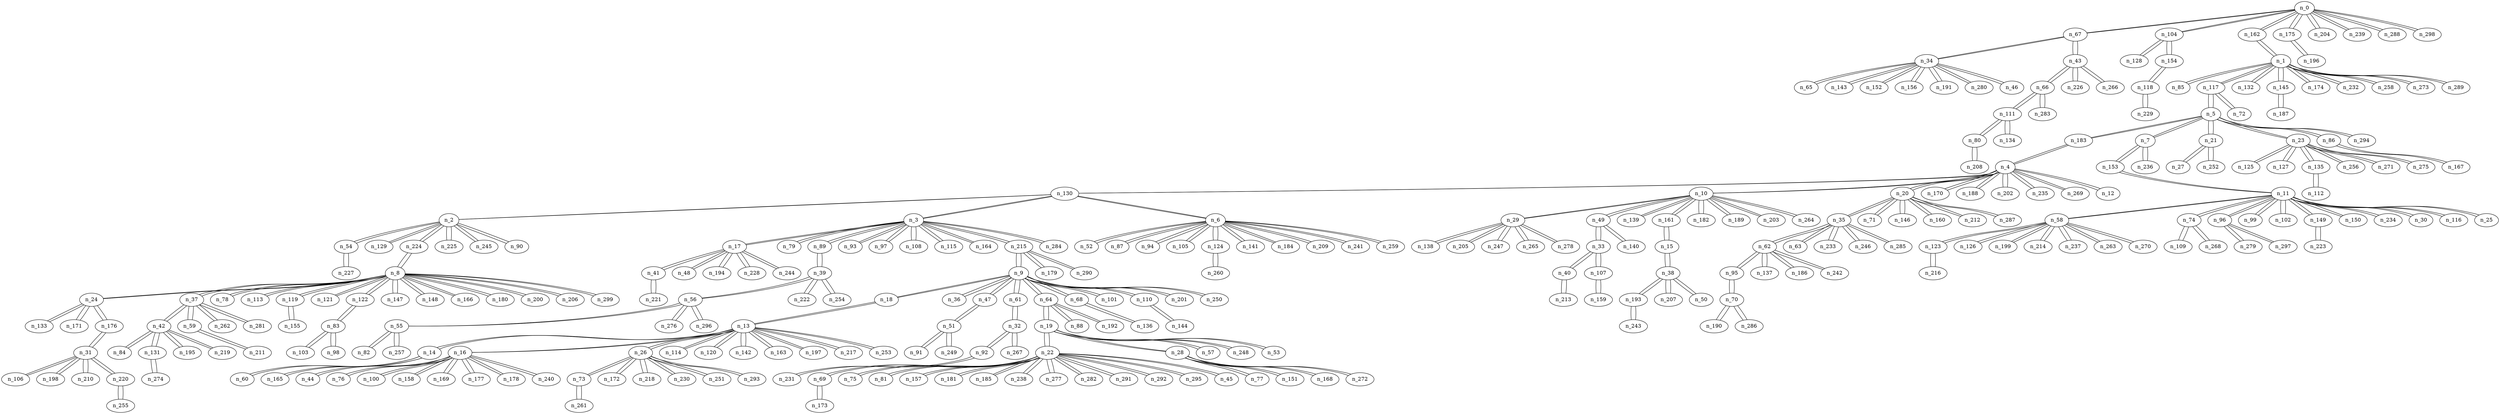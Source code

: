 graph g8 {
n_0--n_67
n_0--n_104
n_0--n_162
n_0--n_175
n_0--n_204
n_0--n_239
n_0--n_288
n_0--n_298
n_1--n_85
n_1--n_117
n_1--n_132
n_1--n_145
n_1--n_162
n_1--n_174
n_1--n_232
n_1--n_258
n_1--n_273
n_1--n_289
n_2--n_54
n_2--n_129
n_2--n_130
n_2--n_224
n_2--n_225
n_2--n_245
n_2--n_90
n_3--n_17
n_3--n_79
n_3--n_89
n_3--n_93
n_3--n_97
n_3--n_108
n_3--n_115
n_3--n_130
n_3--n_164
n_3--n_215
n_3--n_284
n_4--n_10
n_4--n_20
n_4--n_130
n_4--n_170
n_4--n_183
n_4--n_188
n_4--n_202
n_4--n_235
n_4--n_269
n_4--n_12
n_5--n_7
n_5--n_21
n_5--n_23
n_5--n_86
n_5--n_117
n_5--n_183
n_5--n_294
n_6--n_52
n_6--n_87
n_6--n_94
n_6--n_105
n_6--n_124
n_6--n_130
n_6--n_141
n_6--n_184
n_6--n_209
n_6--n_241
n_6--n_259
n_7--n_5
n_7--n_153
n_7--n_236
n_8--n_24
n_8--n_37
n_8--n_78
n_8--n_113
n_8--n_119
n_8--n_121
n_8--n_122
n_8--n_147
n_8--n_148
n_8--n_166
n_8--n_180
n_8--n_200
n_8--n_206
n_8--n_224
n_8--n_299
n_9--n_18
n_9--n_36
n_9--n_47
n_9--n_61
n_9--n_64
n_9--n_68
n_9--n_101
n_9--n_110
n_9--n_201
n_9--n_215
n_9--n_250
n_10--n_4
n_10--n_29
n_10--n_49
n_10--n_139
n_10--n_161
n_10--n_182
n_10--n_189
n_10--n_203
n_10--n_264
n_11--n_58
n_11--n_74
n_11--n_96
n_11--n_99
n_11--n_102
n_11--n_149
n_11--n_150
n_11--n_153
n_11--n_234
n_11--n_30
n_11--n_116
n_11--n_25
n_12--n_4
n_13--n_14
n_13--n_16
n_13--n_18
n_13--n_26
n_13--n_114
n_13--n_120
n_13--n_142
n_13--n_163
n_13--n_197
n_13--n_217
n_13--n_253
n_14--n_13
n_14--n_60
n_14--n_165
n_15--n_38
n_15--n_161
n_16--n_13
n_16--n_44
n_16--n_76
n_16--n_100
n_16--n_158
n_16--n_169
n_16--n_177
n_16--n_178
n_16--n_240
n_17--n_3
n_17--n_41
n_17--n_48
n_17--n_194
n_17--n_228
n_17--n_244
n_18--n_9
n_18--n_13
n_19--n_22
n_19--n_28
n_19--n_57
n_19--n_64
n_19--n_248
n_19--n_53
n_20--n_4
n_20--n_35
n_20--n_71
n_20--n_146
n_20--n_160
n_20--n_212
n_20--n_287
n_21--n_5
n_21--n_27
n_21--n_252
n_22--n_19
n_22--n_69
n_22--n_75
n_22--n_81
n_22--n_157
n_22--n_181
n_22--n_185
n_22--n_238
n_22--n_277
n_22--n_282
n_22--n_291
n_22--n_292
n_22--n_295
n_22--n_45
n_23--n_5
n_23--n_125
n_23--n_127
n_23--n_135
n_23--n_256
n_23--n_271
n_23--n_275
n_24--n_8
n_24--n_133
n_24--n_171
n_24--n_176
n_25--n_11
n_26--n_13
n_26--n_73
n_26--n_172
n_26--n_218
n_26--n_230
n_26--n_251
n_26--n_293
n_27--n_21
n_28--n_19
n_28--n_77
n_28--n_151
n_28--n_168
n_28--n_272
n_29--n_10
n_29--n_138
n_29--n_205
n_29--n_247
n_29--n_265
n_29--n_278
n_30--n_11
n_31--n_106
n_31--n_176
n_31--n_198
n_31--n_210
n_31--n_220
n_32--n_61
n_32--n_92
n_32--n_267
n_33--n_40
n_33--n_49
n_33--n_107
n_34--n_65
n_34--n_67
n_34--n_143
n_34--n_152
n_34--n_156
n_34--n_191
n_34--n_280
n_34--n_46
n_35--n_20
n_35--n_62
n_35--n_63
n_35--n_233
n_35--n_246
n_35--n_285
n_36--n_9
n_37--n_8
n_37--n_42
n_37--n_59
n_37--n_262
n_37--n_281
n_38--n_15
n_38--n_193
n_38--n_207
n_38--n_50
n_39--n_56
n_39--n_89
n_39--n_222
n_39--n_254
n_40--n_33
n_40--n_213
n_41--n_17
n_41--n_221
n_42--n_37
n_42--n_84
n_42--n_131
n_42--n_195
n_42--n_219
n_43--n_66
n_43--n_67
n_43--n_226
n_43--n_266
n_44--n_16
n_45--n_22
n_46--n_34
n_47--n_9
n_47--n_51
n_48--n_17
n_49--n_10
n_49--n_33
n_49--n_140
n_50--n_38
n_51--n_47
n_51--n_91
n_51--n_249
n_52--n_6
n_53--n_19
n_54--n_2
n_54--n_227
n_55--n_56
n_55--n_82
n_55--n_257
n_56--n_39
n_56--n_55
n_56--n_276
n_56--n_296
n_57--n_19
n_58--n_11
n_58--n_123
n_58--n_126
n_58--n_199
n_58--n_214
n_58--n_237
n_58--n_263
n_58--n_270
n_59--n_37
n_59--n_211
n_60--n_14
n_61--n_9
n_61--n_32
n_62--n_35
n_62--n_95
n_62--n_137
n_62--n_186
n_62--n_242
n_63--n_35
n_64--n_9
n_64--n_19
n_64--n_88
n_64--n_192
n_65--n_34
n_66--n_43
n_66--n_111
n_66--n_283
n_67--n_0
n_67--n_34
n_67--n_43
n_68--n_9
n_68--n_136
n_69--n_22
n_69--n_173
n_70--n_95
n_70--n_190
n_70--n_286
n_71--n_20
n_72--n_117
n_73--n_26
n_73--n_261
n_74--n_11
n_74--n_109
n_74--n_268
n_75--n_22
n_76--n_16
n_77--n_28
n_78--n_8
n_79--n_3
n_80--n_111
n_80--n_208
n_81--n_22
n_82--n_55
n_83--n_122
n_83--n_103
n_83--n_98
n_84--n_42
n_85--n_1
n_86--n_5
n_86--n_167
n_87--n_6
n_88--n_64
n_89--n_3
n_89--n_39
n_90--n_2
n_91--n_51
n_92--n_32
n_92--n_231
n_93--n_3
n_94--n_6
n_95--n_62
n_95--n_70
n_96--n_11
n_96--n_279
n_96--n_297
n_97--n_3
n_98--n_83
n_99--n_11
n_100--n_16
n_101--n_9
n_102--n_11
n_103--n_83
n_104--n_0
n_104--n_128
n_104--n_154
n_105--n_6
n_106--n_31
n_107--n_33
n_107--n_159
n_108--n_3
n_109--n_74
n_110--n_9
n_110--n_144
n_111--n_66
n_111--n_80
n_111--n_134
n_112--n_135
n_113--n_8
n_114--n_13
n_115--n_3
n_116--n_11
n_117--n_1
n_117--n_5
n_117--n_72
n_118--n_154
n_118--n_229
n_119--n_8
n_119--n_155
n_120--n_13
n_121--n_8
n_122--n_8
n_122--n_83
n_123--n_58
n_123--n_216
n_124--n_6
n_124--n_260
n_125--n_23
n_126--n_58
n_127--n_23
n_128--n_104
n_129--n_2
n_130--n_2
n_130--n_3
n_130--n_4
n_130--n_6
n_131--n_42
n_131--n_274
n_132--n_1
n_133--n_24
n_134--n_111
n_135--n_23
n_135--n_112
n_136--n_68
n_137--n_62
n_138--n_29
n_139--n_10
n_140--n_49
n_141--n_6
n_142--n_13
n_143--n_34
n_144--n_110
n_145--n_1
n_145--n_187
n_146--n_20
n_147--n_8
n_148--n_8
n_149--n_11
n_149--n_223
n_150--n_11
n_151--n_28
n_152--n_34
n_153--n_7
n_153--n_11
n_154--n_104
n_154--n_118
n_155--n_119
n_156--n_34
n_157--n_22
n_158--n_16
n_159--n_107
n_160--n_20
n_161--n_10
n_161--n_15
n_162--n_0
n_162--n_1
n_163--n_13
n_164--n_3
n_165--n_14
n_166--n_8
n_167--n_86
n_168--n_28
n_169--n_16
n_170--n_4
n_171--n_24
n_172--n_26
n_173--n_69
n_174--n_1
n_175--n_0
n_175--n_196
n_176--n_24
n_176--n_31
n_177--n_16
n_178--n_16
n_179--n_215
n_180--n_8
n_181--n_22
n_182--n_10
n_183--n_4
n_183--n_5
n_184--n_6
n_185--n_22
n_186--n_62
n_187--n_145
n_188--n_4
n_189--n_10
n_190--n_70
n_191--n_34
n_192--n_64
n_193--n_38
n_193--n_243
n_194--n_17
n_195--n_42
n_196--n_175
n_197--n_13
n_198--n_31
n_199--n_58
n_200--n_8
n_201--n_9
n_202--n_4
n_203--n_10
n_204--n_0
n_205--n_29
n_206--n_8
n_207--n_38
n_208--n_80
n_209--n_6
n_210--n_31
n_211--n_59
n_212--n_20
n_213--n_40
n_214--n_58
n_215--n_3
n_215--n_9
n_215--n_179
n_215--n_290
n_216--n_123
n_217--n_13
n_218--n_26
n_219--n_42
n_220--n_31
n_220--n_255
n_221--n_41
n_222--n_39
n_223--n_149
n_224--n_2
n_224--n_8
n_225--n_2
n_226--n_43
n_227--n_54
n_228--n_17
n_229--n_118
n_230--n_26
n_231--n_92
n_232--n_1
n_233--n_35
n_234--n_11
n_235--n_4
n_236--n_7
n_237--n_58
n_238--n_22
n_239--n_0
n_240--n_16
n_241--n_6
n_242--n_62
n_243--n_193
n_244--n_17
n_245--n_2
n_246--n_35
n_247--n_29
n_248--n_19
n_249--n_51
n_250--n_9
n_251--n_26
n_252--n_21
n_253--n_13
n_254--n_39
n_255--n_220
n_256--n_23
n_257--n_55
n_258--n_1
n_259--n_6
n_260--n_124
n_261--n_73
n_262--n_37
n_263--n_58
n_264--n_10
n_265--n_29
n_266--n_43
n_267--n_32
n_268--n_74
n_269--n_4
n_270--n_58
n_271--n_23
n_272--n_28
n_273--n_1
n_274--n_131
n_275--n_23
n_276--n_56
n_277--n_22
n_278--n_29
n_279--n_96
n_280--n_34
n_281--n_37
n_282--n_22
n_283--n_66
n_284--n_3
n_285--n_35
n_286--n_70
n_287--n_20
n_288--n_0
n_289--n_1
n_290--n_215
n_291--n_22
n_292--n_22
n_293--n_26
n_294--n_5
n_295--n_22
n_296--n_56
n_297--n_96
n_298--n_0
n_299--n_8
}